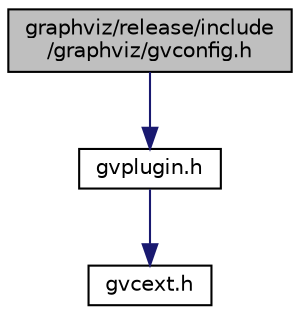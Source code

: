 digraph "graphviz/release/include/graphviz/gvconfig.h"
{
  bgcolor="transparent";
  edge [fontname="Helvetica",fontsize="10",labelfontname="Helvetica",labelfontsize="10"];
  node [fontname="Helvetica",fontsize="10",shape=record];
  Node1 [label="graphviz/release/include\l/graphviz/gvconfig.h",height=0.2,width=0.4,color="black", fillcolor="grey75", style="filled", fontcolor="black"];
  Node1 -> Node2 [color="midnightblue",fontsize="10",style="solid",fontname="Helvetica"];
  Node2 [label="gvplugin.h",height=0.2,width=0.4,color="black",URL="$gvplugin_8h.html"];
  Node2 -> Node3 [color="midnightblue",fontsize="10",style="solid",fontname="Helvetica"];
  Node3 [label="gvcext.h",height=0.2,width=0.4,color="black",URL="$gvcext_8h.html"];
}
